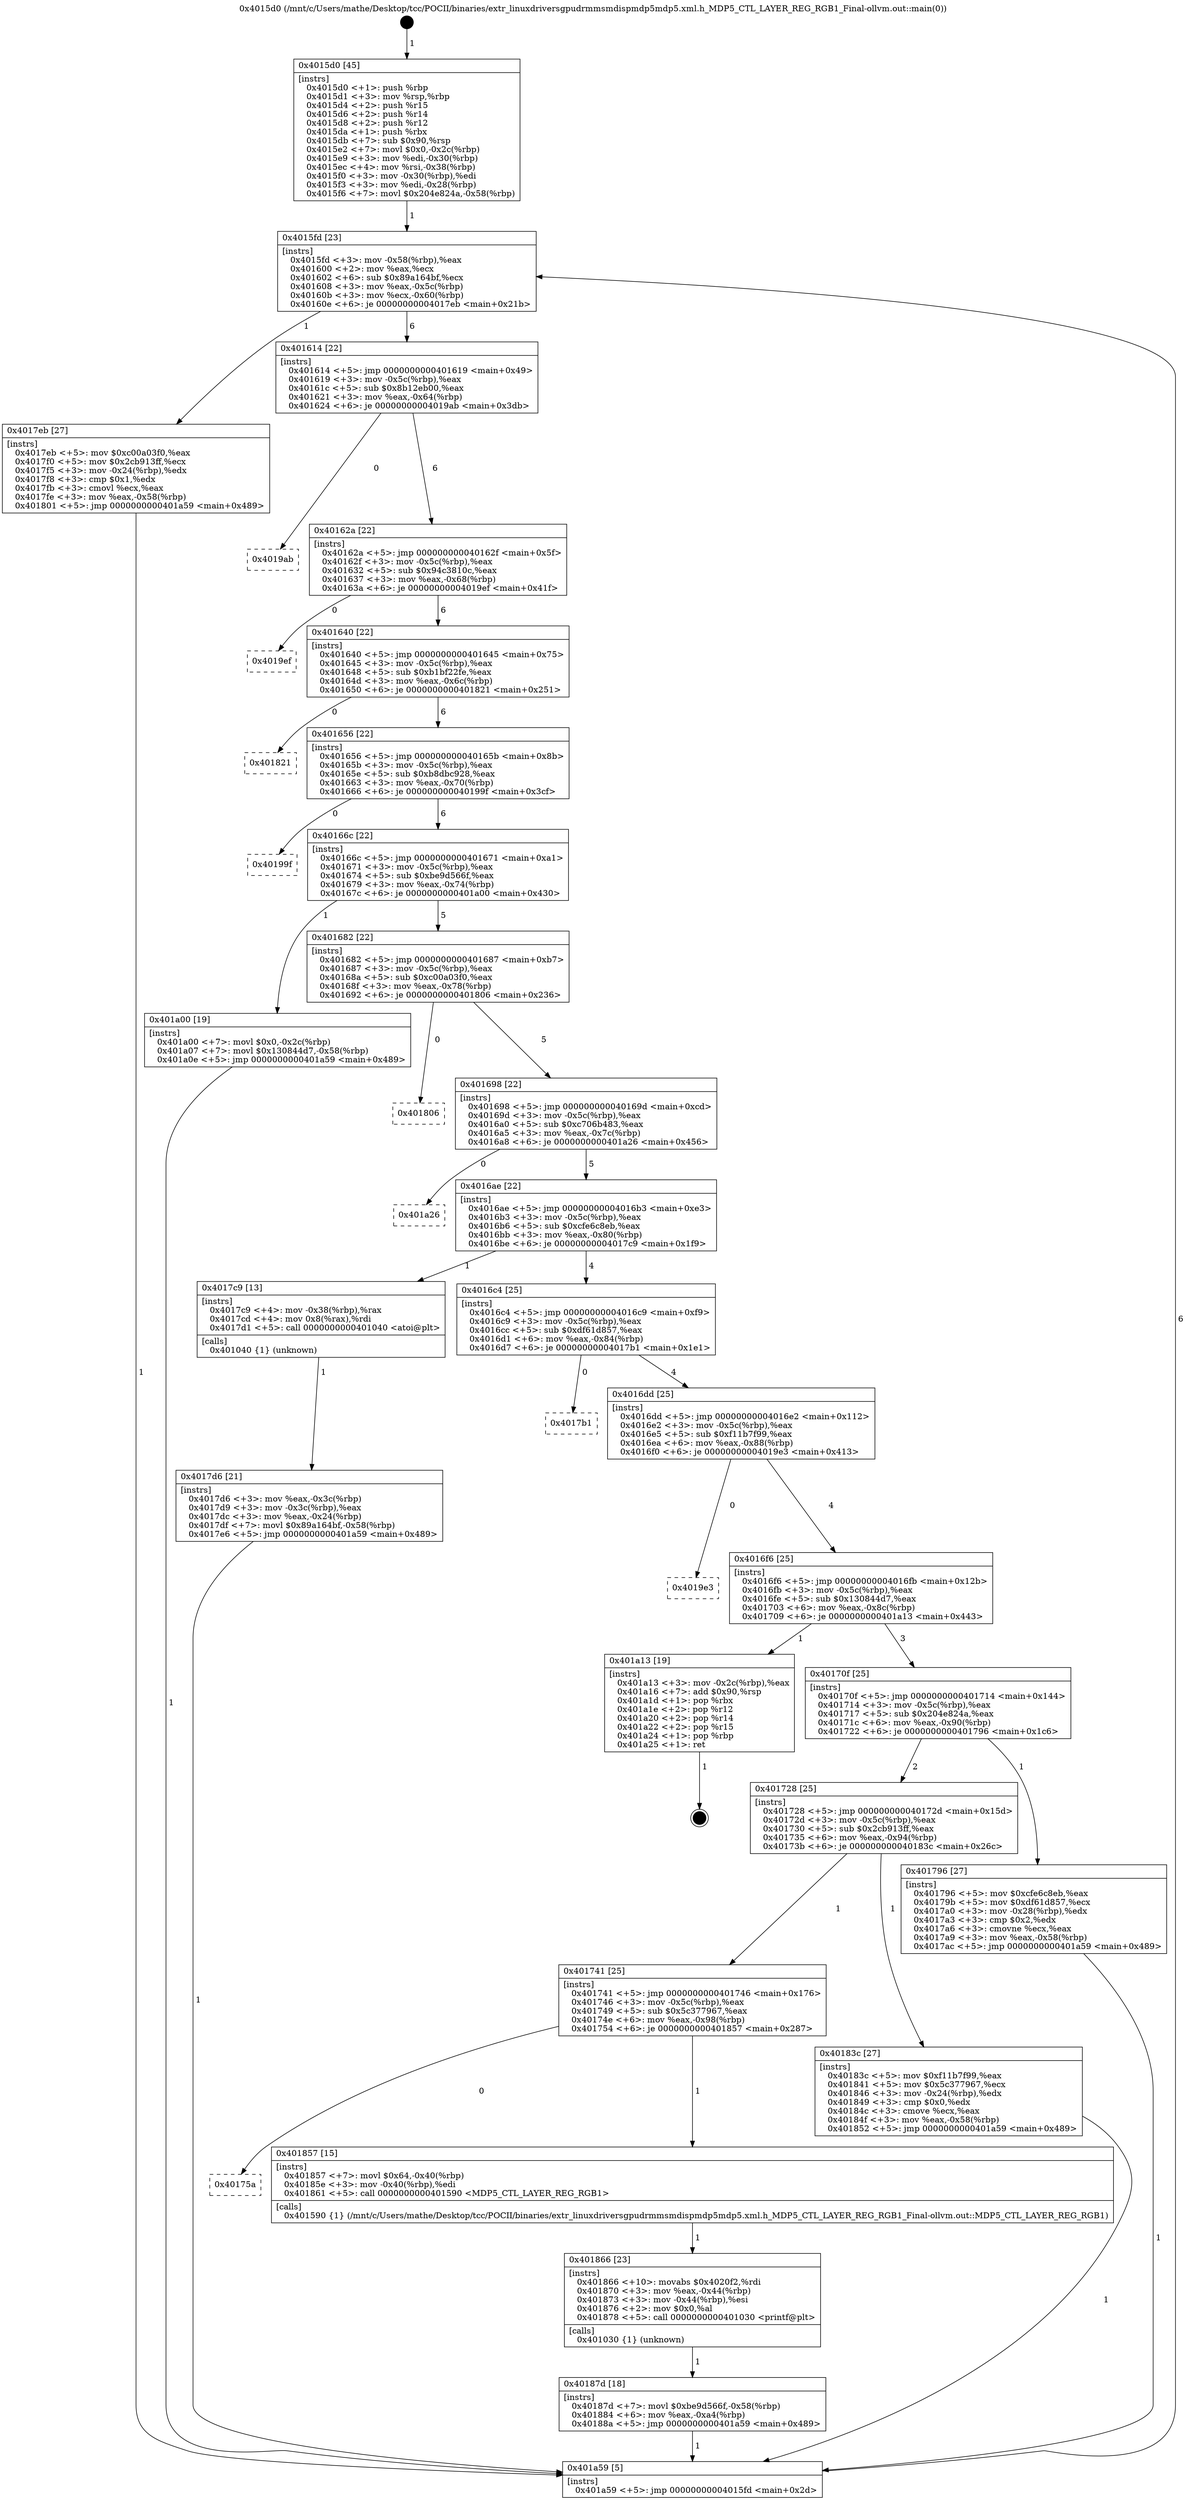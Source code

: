 digraph "0x4015d0" {
  label = "0x4015d0 (/mnt/c/Users/mathe/Desktop/tcc/POCII/binaries/extr_linuxdriversgpudrmmsmdispmdp5mdp5.xml.h_MDP5_CTL_LAYER_REG_RGB1_Final-ollvm.out::main(0))"
  labelloc = "t"
  node[shape=record]

  Entry [label="",width=0.3,height=0.3,shape=circle,fillcolor=black,style=filled]
  "0x4015fd" [label="{
     0x4015fd [23]\l
     | [instrs]\l
     &nbsp;&nbsp;0x4015fd \<+3\>: mov -0x58(%rbp),%eax\l
     &nbsp;&nbsp;0x401600 \<+2\>: mov %eax,%ecx\l
     &nbsp;&nbsp;0x401602 \<+6\>: sub $0x89a164bf,%ecx\l
     &nbsp;&nbsp;0x401608 \<+3\>: mov %eax,-0x5c(%rbp)\l
     &nbsp;&nbsp;0x40160b \<+3\>: mov %ecx,-0x60(%rbp)\l
     &nbsp;&nbsp;0x40160e \<+6\>: je 00000000004017eb \<main+0x21b\>\l
  }"]
  "0x4017eb" [label="{
     0x4017eb [27]\l
     | [instrs]\l
     &nbsp;&nbsp;0x4017eb \<+5\>: mov $0xc00a03f0,%eax\l
     &nbsp;&nbsp;0x4017f0 \<+5\>: mov $0x2cb913ff,%ecx\l
     &nbsp;&nbsp;0x4017f5 \<+3\>: mov -0x24(%rbp),%edx\l
     &nbsp;&nbsp;0x4017f8 \<+3\>: cmp $0x1,%edx\l
     &nbsp;&nbsp;0x4017fb \<+3\>: cmovl %ecx,%eax\l
     &nbsp;&nbsp;0x4017fe \<+3\>: mov %eax,-0x58(%rbp)\l
     &nbsp;&nbsp;0x401801 \<+5\>: jmp 0000000000401a59 \<main+0x489\>\l
  }"]
  "0x401614" [label="{
     0x401614 [22]\l
     | [instrs]\l
     &nbsp;&nbsp;0x401614 \<+5\>: jmp 0000000000401619 \<main+0x49\>\l
     &nbsp;&nbsp;0x401619 \<+3\>: mov -0x5c(%rbp),%eax\l
     &nbsp;&nbsp;0x40161c \<+5\>: sub $0x8b12eb00,%eax\l
     &nbsp;&nbsp;0x401621 \<+3\>: mov %eax,-0x64(%rbp)\l
     &nbsp;&nbsp;0x401624 \<+6\>: je 00000000004019ab \<main+0x3db\>\l
  }"]
  Exit [label="",width=0.3,height=0.3,shape=circle,fillcolor=black,style=filled,peripheries=2]
  "0x4019ab" [label="{
     0x4019ab\l
  }", style=dashed]
  "0x40162a" [label="{
     0x40162a [22]\l
     | [instrs]\l
     &nbsp;&nbsp;0x40162a \<+5\>: jmp 000000000040162f \<main+0x5f\>\l
     &nbsp;&nbsp;0x40162f \<+3\>: mov -0x5c(%rbp),%eax\l
     &nbsp;&nbsp;0x401632 \<+5\>: sub $0x94c3810c,%eax\l
     &nbsp;&nbsp;0x401637 \<+3\>: mov %eax,-0x68(%rbp)\l
     &nbsp;&nbsp;0x40163a \<+6\>: je 00000000004019ef \<main+0x41f\>\l
  }"]
  "0x40187d" [label="{
     0x40187d [18]\l
     | [instrs]\l
     &nbsp;&nbsp;0x40187d \<+7\>: movl $0xbe9d566f,-0x58(%rbp)\l
     &nbsp;&nbsp;0x401884 \<+6\>: mov %eax,-0xa4(%rbp)\l
     &nbsp;&nbsp;0x40188a \<+5\>: jmp 0000000000401a59 \<main+0x489\>\l
  }"]
  "0x4019ef" [label="{
     0x4019ef\l
  }", style=dashed]
  "0x401640" [label="{
     0x401640 [22]\l
     | [instrs]\l
     &nbsp;&nbsp;0x401640 \<+5\>: jmp 0000000000401645 \<main+0x75\>\l
     &nbsp;&nbsp;0x401645 \<+3\>: mov -0x5c(%rbp),%eax\l
     &nbsp;&nbsp;0x401648 \<+5\>: sub $0xb1bf22fe,%eax\l
     &nbsp;&nbsp;0x40164d \<+3\>: mov %eax,-0x6c(%rbp)\l
     &nbsp;&nbsp;0x401650 \<+6\>: je 0000000000401821 \<main+0x251\>\l
  }"]
  "0x401866" [label="{
     0x401866 [23]\l
     | [instrs]\l
     &nbsp;&nbsp;0x401866 \<+10\>: movabs $0x4020f2,%rdi\l
     &nbsp;&nbsp;0x401870 \<+3\>: mov %eax,-0x44(%rbp)\l
     &nbsp;&nbsp;0x401873 \<+3\>: mov -0x44(%rbp),%esi\l
     &nbsp;&nbsp;0x401876 \<+2\>: mov $0x0,%al\l
     &nbsp;&nbsp;0x401878 \<+5\>: call 0000000000401030 \<printf@plt\>\l
     | [calls]\l
     &nbsp;&nbsp;0x401030 \{1\} (unknown)\l
  }"]
  "0x401821" [label="{
     0x401821\l
  }", style=dashed]
  "0x401656" [label="{
     0x401656 [22]\l
     | [instrs]\l
     &nbsp;&nbsp;0x401656 \<+5\>: jmp 000000000040165b \<main+0x8b\>\l
     &nbsp;&nbsp;0x40165b \<+3\>: mov -0x5c(%rbp),%eax\l
     &nbsp;&nbsp;0x40165e \<+5\>: sub $0xb8dbc928,%eax\l
     &nbsp;&nbsp;0x401663 \<+3\>: mov %eax,-0x70(%rbp)\l
     &nbsp;&nbsp;0x401666 \<+6\>: je 000000000040199f \<main+0x3cf\>\l
  }"]
  "0x40175a" [label="{
     0x40175a\l
  }", style=dashed]
  "0x40199f" [label="{
     0x40199f\l
  }", style=dashed]
  "0x40166c" [label="{
     0x40166c [22]\l
     | [instrs]\l
     &nbsp;&nbsp;0x40166c \<+5\>: jmp 0000000000401671 \<main+0xa1\>\l
     &nbsp;&nbsp;0x401671 \<+3\>: mov -0x5c(%rbp),%eax\l
     &nbsp;&nbsp;0x401674 \<+5\>: sub $0xbe9d566f,%eax\l
     &nbsp;&nbsp;0x401679 \<+3\>: mov %eax,-0x74(%rbp)\l
     &nbsp;&nbsp;0x40167c \<+6\>: je 0000000000401a00 \<main+0x430\>\l
  }"]
  "0x401857" [label="{
     0x401857 [15]\l
     | [instrs]\l
     &nbsp;&nbsp;0x401857 \<+7\>: movl $0x64,-0x40(%rbp)\l
     &nbsp;&nbsp;0x40185e \<+3\>: mov -0x40(%rbp),%edi\l
     &nbsp;&nbsp;0x401861 \<+5\>: call 0000000000401590 \<MDP5_CTL_LAYER_REG_RGB1\>\l
     | [calls]\l
     &nbsp;&nbsp;0x401590 \{1\} (/mnt/c/Users/mathe/Desktop/tcc/POCII/binaries/extr_linuxdriversgpudrmmsmdispmdp5mdp5.xml.h_MDP5_CTL_LAYER_REG_RGB1_Final-ollvm.out::MDP5_CTL_LAYER_REG_RGB1)\l
  }"]
  "0x401a00" [label="{
     0x401a00 [19]\l
     | [instrs]\l
     &nbsp;&nbsp;0x401a00 \<+7\>: movl $0x0,-0x2c(%rbp)\l
     &nbsp;&nbsp;0x401a07 \<+7\>: movl $0x130844d7,-0x58(%rbp)\l
     &nbsp;&nbsp;0x401a0e \<+5\>: jmp 0000000000401a59 \<main+0x489\>\l
  }"]
  "0x401682" [label="{
     0x401682 [22]\l
     | [instrs]\l
     &nbsp;&nbsp;0x401682 \<+5\>: jmp 0000000000401687 \<main+0xb7\>\l
     &nbsp;&nbsp;0x401687 \<+3\>: mov -0x5c(%rbp),%eax\l
     &nbsp;&nbsp;0x40168a \<+5\>: sub $0xc00a03f0,%eax\l
     &nbsp;&nbsp;0x40168f \<+3\>: mov %eax,-0x78(%rbp)\l
     &nbsp;&nbsp;0x401692 \<+6\>: je 0000000000401806 \<main+0x236\>\l
  }"]
  "0x401741" [label="{
     0x401741 [25]\l
     | [instrs]\l
     &nbsp;&nbsp;0x401741 \<+5\>: jmp 0000000000401746 \<main+0x176\>\l
     &nbsp;&nbsp;0x401746 \<+3\>: mov -0x5c(%rbp),%eax\l
     &nbsp;&nbsp;0x401749 \<+5\>: sub $0x5c377967,%eax\l
     &nbsp;&nbsp;0x40174e \<+6\>: mov %eax,-0x98(%rbp)\l
     &nbsp;&nbsp;0x401754 \<+6\>: je 0000000000401857 \<main+0x287\>\l
  }"]
  "0x401806" [label="{
     0x401806\l
  }", style=dashed]
  "0x401698" [label="{
     0x401698 [22]\l
     | [instrs]\l
     &nbsp;&nbsp;0x401698 \<+5\>: jmp 000000000040169d \<main+0xcd\>\l
     &nbsp;&nbsp;0x40169d \<+3\>: mov -0x5c(%rbp),%eax\l
     &nbsp;&nbsp;0x4016a0 \<+5\>: sub $0xc706b483,%eax\l
     &nbsp;&nbsp;0x4016a5 \<+3\>: mov %eax,-0x7c(%rbp)\l
     &nbsp;&nbsp;0x4016a8 \<+6\>: je 0000000000401a26 \<main+0x456\>\l
  }"]
  "0x40183c" [label="{
     0x40183c [27]\l
     | [instrs]\l
     &nbsp;&nbsp;0x40183c \<+5\>: mov $0xf11b7f99,%eax\l
     &nbsp;&nbsp;0x401841 \<+5\>: mov $0x5c377967,%ecx\l
     &nbsp;&nbsp;0x401846 \<+3\>: mov -0x24(%rbp),%edx\l
     &nbsp;&nbsp;0x401849 \<+3\>: cmp $0x0,%edx\l
     &nbsp;&nbsp;0x40184c \<+3\>: cmove %ecx,%eax\l
     &nbsp;&nbsp;0x40184f \<+3\>: mov %eax,-0x58(%rbp)\l
     &nbsp;&nbsp;0x401852 \<+5\>: jmp 0000000000401a59 \<main+0x489\>\l
  }"]
  "0x401a26" [label="{
     0x401a26\l
  }", style=dashed]
  "0x4016ae" [label="{
     0x4016ae [22]\l
     | [instrs]\l
     &nbsp;&nbsp;0x4016ae \<+5\>: jmp 00000000004016b3 \<main+0xe3\>\l
     &nbsp;&nbsp;0x4016b3 \<+3\>: mov -0x5c(%rbp),%eax\l
     &nbsp;&nbsp;0x4016b6 \<+5\>: sub $0xcfe6c8eb,%eax\l
     &nbsp;&nbsp;0x4016bb \<+3\>: mov %eax,-0x80(%rbp)\l
     &nbsp;&nbsp;0x4016be \<+6\>: je 00000000004017c9 \<main+0x1f9\>\l
  }"]
  "0x4017d6" [label="{
     0x4017d6 [21]\l
     | [instrs]\l
     &nbsp;&nbsp;0x4017d6 \<+3\>: mov %eax,-0x3c(%rbp)\l
     &nbsp;&nbsp;0x4017d9 \<+3\>: mov -0x3c(%rbp),%eax\l
     &nbsp;&nbsp;0x4017dc \<+3\>: mov %eax,-0x24(%rbp)\l
     &nbsp;&nbsp;0x4017df \<+7\>: movl $0x89a164bf,-0x58(%rbp)\l
     &nbsp;&nbsp;0x4017e6 \<+5\>: jmp 0000000000401a59 \<main+0x489\>\l
  }"]
  "0x4017c9" [label="{
     0x4017c9 [13]\l
     | [instrs]\l
     &nbsp;&nbsp;0x4017c9 \<+4\>: mov -0x38(%rbp),%rax\l
     &nbsp;&nbsp;0x4017cd \<+4\>: mov 0x8(%rax),%rdi\l
     &nbsp;&nbsp;0x4017d1 \<+5\>: call 0000000000401040 \<atoi@plt\>\l
     | [calls]\l
     &nbsp;&nbsp;0x401040 \{1\} (unknown)\l
  }"]
  "0x4016c4" [label="{
     0x4016c4 [25]\l
     | [instrs]\l
     &nbsp;&nbsp;0x4016c4 \<+5\>: jmp 00000000004016c9 \<main+0xf9\>\l
     &nbsp;&nbsp;0x4016c9 \<+3\>: mov -0x5c(%rbp),%eax\l
     &nbsp;&nbsp;0x4016cc \<+5\>: sub $0xdf61d857,%eax\l
     &nbsp;&nbsp;0x4016d1 \<+6\>: mov %eax,-0x84(%rbp)\l
     &nbsp;&nbsp;0x4016d7 \<+6\>: je 00000000004017b1 \<main+0x1e1\>\l
  }"]
  "0x4015d0" [label="{
     0x4015d0 [45]\l
     | [instrs]\l
     &nbsp;&nbsp;0x4015d0 \<+1\>: push %rbp\l
     &nbsp;&nbsp;0x4015d1 \<+3\>: mov %rsp,%rbp\l
     &nbsp;&nbsp;0x4015d4 \<+2\>: push %r15\l
     &nbsp;&nbsp;0x4015d6 \<+2\>: push %r14\l
     &nbsp;&nbsp;0x4015d8 \<+2\>: push %r12\l
     &nbsp;&nbsp;0x4015da \<+1\>: push %rbx\l
     &nbsp;&nbsp;0x4015db \<+7\>: sub $0x90,%rsp\l
     &nbsp;&nbsp;0x4015e2 \<+7\>: movl $0x0,-0x2c(%rbp)\l
     &nbsp;&nbsp;0x4015e9 \<+3\>: mov %edi,-0x30(%rbp)\l
     &nbsp;&nbsp;0x4015ec \<+4\>: mov %rsi,-0x38(%rbp)\l
     &nbsp;&nbsp;0x4015f0 \<+3\>: mov -0x30(%rbp),%edi\l
     &nbsp;&nbsp;0x4015f3 \<+3\>: mov %edi,-0x28(%rbp)\l
     &nbsp;&nbsp;0x4015f6 \<+7\>: movl $0x204e824a,-0x58(%rbp)\l
  }"]
  "0x4017b1" [label="{
     0x4017b1\l
  }", style=dashed]
  "0x4016dd" [label="{
     0x4016dd [25]\l
     | [instrs]\l
     &nbsp;&nbsp;0x4016dd \<+5\>: jmp 00000000004016e2 \<main+0x112\>\l
     &nbsp;&nbsp;0x4016e2 \<+3\>: mov -0x5c(%rbp),%eax\l
     &nbsp;&nbsp;0x4016e5 \<+5\>: sub $0xf11b7f99,%eax\l
     &nbsp;&nbsp;0x4016ea \<+6\>: mov %eax,-0x88(%rbp)\l
     &nbsp;&nbsp;0x4016f0 \<+6\>: je 00000000004019e3 \<main+0x413\>\l
  }"]
  "0x401a59" [label="{
     0x401a59 [5]\l
     | [instrs]\l
     &nbsp;&nbsp;0x401a59 \<+5\>: jmp 00000000004015fd \<main+0x2d\>\l
  }"]
  "0x4019e3" [label="{
     0x4019e3\l
  }", style=dashed]
  "0x4016f6" [label="{
     0x4016f6 [25]\l
     | [instrs]\l
     &nbsp;&nbsp;0x4016f6 \<+5\>: jmp 00000000004016fb \<main+0x12b\>\l
     &nbsp;&nbsp;0x4016fb \<+3\>: mov -0x5c(%rbp),%eax\l
     &nbsp;&nbsp;0x4016fe \<+5\>: sub $0x130844d7,%eax\l
     &nbsp;&nbsp;0x401703 \<+6\>: mov %eax,-0x8c(%rbp)\l
     &nbsp;&nbsp;0x401709 \<+6\>: je 0000000000401a13 \<main+0x443\>\l
  }"]
  "0x401728" [label="{
     0x401728 [25]\l
     | [instrs]\l
     &nbsp;&nbsp;0x401728 \<+5\>: jmp 000000000040172d \<main+0x15d\>\l
     &nbsp;&nbsp;0x40172d \<+3\>: mov -0x5c(%rbp),%eax\l
     &nbsp;&nbsp;0x401730 \<+5\>: sub $0x2cb913ff,%eax\l
     &nbsp;&nbsp;0x401735 \<+6\>: mov %eax,-0x94(%rbp)\l
     &nbsp;&nbsp;0x40173b \<+6\>: je 000000000040183c \<main+0x26c\>\l
  }"]
  "0x401a13" [label="{
     0x401a13 [19]\l
     | [instrs]\l
     &nbsp;&nbsp;0x401a13 \<+3\>: mov -0x2c(%rbp),%eax\l
     &nbsp;&nbsp;0x401a16 \<+7\>: add $0x90,%rsp\l
     &nbsp;&nbsp;0x401a1d \<+1\>: pop %rbx\l
     &nbsp;&nbsp;0x401a1e \<+2\>: pop %r12\l
     &nbsp;&nbsp;0x401a20 \<+2\>: pop %r14\l
     &nbsp;&nbsp;0x401a22 \<+2\>: pop %r15\l
     &nbsp;&nbsp;0x401a24 \<+1\>: pop %rbp\l
     &nbsp;&nbsp;0x401a25 \<+1\>: ret\l
  }"]
  "0x40170f" [label="{
     0x40170f [25]\l
     | [instrs]\l
     &nbsp;&nbsp;0x40170f \<+5\>: jmp 0000000000401714 \<main+0x144\>\l
     &nbsp;&nbsp;0x401714 \<+3\>: mov -0x5c(%rbp),%eax\l
     &nbsp;&nbsp;0x401717 \<+5\>: sub $0x204e824a,%eax\l
     &nbsp;&nbsp;0x40171c \<+6\>: mov %eax,-0x90(%rbp)\l
     &nbsp;&nbsp;0x401722 \<+6\>: je 0000000000401796 \<main+0x1c6\>\l
  }"]
  "0x401796" [label="{
     0x401796 [27]\l
     | [instrs]\l
     &nbsp;&nbsp;0x401796 \<+5\>: mov $0xcfe6c8eb,%eax\l
     &nbsp;&nbsp;0x40179b \<+5\>: mov $0xdf61d857,%ecx\l
     &nbsp;&nbsp;0x4017a0 \<+3\>: mov -0x28(%rbp),%edx\l
     &nbsp;&nbsp;0x4017a3 \<+3\>: cmp $0x2,%edx\l
     &nbsp;&nbsp;0x4017a6 \<+3\>: cmovne %ecx,%eax\l
     &nbsp;&nbsp;0x4017a9 \<+3\>: mov %eax,-0x58(%rbp)\l
     &nbsp;&nbsp;0x4017ac \<+5\>: jmp 0000000000401a59 \<main+0x489\>\l
  }"]
  Entry -> "0x4015d0" [label=" 1"]
  "0x4015fd" -> "0x4017eb" [label=" 1"]
  "0x4015fd" -> "0x401614" [label=" 6"]
  "0x401a13" -> Exit [label=" 1"]
  "0x401614" -> "0x4019ab" [label=" 0"]
  "0x401614" -> "0x40162a" [label=" 6"]
  "0x401a00" -> "0x401a59" [label=" 1"]
  "0x40162a" -> "0x4019ef" [label=" 0"]
  "0x40162a" -> "0x401640" [label=" 6"]
  "0x40187d" -> "0x401a59" [label=" 1"]
  "0x401640" -> "0x401821" [label=" 0"]
  "0x401640" -> "0x401656" [label=" 6"]
  "0x401866" -> "0x40187d" [label=" 1"]
  "0x401656" -> "0x40199f" [label=" 0"]
  "0x401656" -> "0x40166c" [label=" 6"]
  "0x401857" -> "0x401866" [label=" 1"]
  "0x40166c" -> "0x401a00" [label=" 1"]
  "0x40166c" -> "0x401682" [label=" 5"]
  "0x401741" -> "0x40175a" [label=" 0"]
  "0x401682" -> "0x401806" [label=" 0"]
  "0x401682" -> "0x401698" [label=" 5"]
  "0x401741" -> "0x401857" [label=" 1"]
  "0x401698" -> "0x401a26" [label=" 0"]
  "0x401698" -> "0x4016ae" [label=" 5"]
  "0x40183c" -> "0x401a59" [label=" 1"]
  "0x4016ae" -> "0x4017c9" [label=" 1"]
  "0x4016ae" -> "0x4016c4" [label=" 4"]
  "0x401728" -> "0x40183c" [label=" 1"]
  "0x4016c4" -> "0x4017b1" [label=" 0"]
  "0x4016c4" -> "0x4016dd" [label=" 4"]
  "0x401728" -> "0x401741" [label=" 1"]
  "0x4016dd" -> "0x4019e3" [label=" 0"]
  "0x4016dd" -> "0x4016f6" [label=" 4"]
  "0x4017eb" -> "0x401a59" [label=" 1"]
  "0x4016f6" -> "0x401a13" [label=" 1"]
  "0x4016f6" -> "0x40170f" [label=" 3"]
  "0x4017d6" -> "0x401a59" [label=" 1"]
  "0x40170f" -> "0x401796" [label=" 1"]
  "0x40170f" -> "0x401728" [label=" 2"]
  "0x401796" -> "0x401a59" [label=" 1"]
  "0x4015d0" -> "0x4015fd" [label=" 1"]
  "0x401a59" -> "0x4015fd" [label=" 6"]
  "0x4017c9" -> "0x4017d6" [label=" 1"]
}
